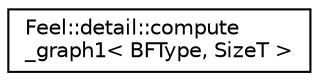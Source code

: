 digraph "Graphical Class Hierarchy"
{
 // LATEX_PDF_SIZE
  edge [fontname="Helvetica",fontsize="10",labelfontname="Helvetica",labelfontsize="10"];
  node [fontname="Helvetica",fontsize="10",shape=record];
  rankdir="LR";
  Node0 [label="Feel::detail::compute\l_graph1\< BFType, SizeT \>",height=0.2,width=0.4,color="black", fillcolor="white", style="filled",URL="$structFeel_1_1detail_1_1compute__graph1.html",tooltip=" "];
}
